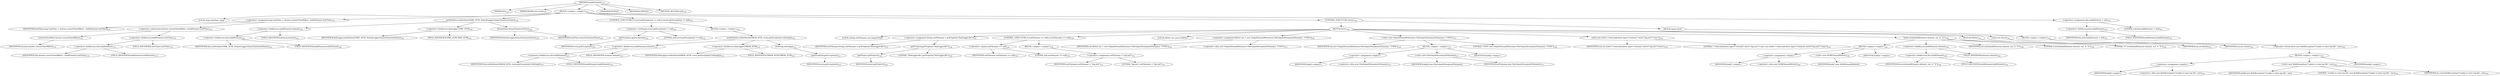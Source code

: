 digraph "buildFinished" {  
"209" [label = <(METHOD,buildFinished)<SUB>118</SUB>> ]
"210" [label = <(PARAM,this)<SUB>118</SUB>> ]
"211" [label = <(PARAM,BuildEvent event)<SUB>118</SUB>> ]
"212" [label = <(BLOCK,&lt;empty&gt;,&lt;empty&gt;)<SUB>118</SUB>> ]
"213" [label = <(LOCAL,long totalTime: long)> ]
"214" [label = <(&lt;operator&gt;.assignment,long totalTime = System.currentTimeMillis() - buildElement.startTime)<SUB>119</SUB>> ]
"215" [label = <(IDENTIFIER,totalTime,long totalTime = System.currentTimeMillis() - buildElement.startTime)<SUB>119</SUB>> ]
"216" [label = <(&lt;operator&gt;.subtraction,System.currentTimeMillis() - buildElement.startTime)<SUB>119</SUB>> ]
"217" [label = <(currentTimeMillis,System.currentTimeMillis())<SUB>119</SUB>> ]
"218" [label = <(IDENTIFIER,System,System.currentTimeMillis())<SUB>119</SUB>> ]
"219" [label = <(&lt;operator&gt;.fieldAccess,buildElement.startTime)<SUB>119</SUB>> ]
"220" [label = <(&lt;operator&gt;.fieldAccess,this.buildElement)<SUB>119</SUB>> ]
"221" [label = <(IDENTIFIER,this,System.currentTimeMillis() - buildElement.startTime)<SUB>119</SUB>> ]
"222" [label = <(FIELD_IDENTIFIER,buildElement,buildElement)<SUB>119</SUB>> ]
"223" [label = <(FIELD_IDENTIFIER,startTime,startTime)<SUB>119</SUB>> ]
"224" [label = <(setAttribute,setAttribute(TIME_ATTR, DefaultLogger.formatTime(totalTime)))<SUB>120</SUB>> ]
"225" [label = <(&lt;operator&gt;.fieldAccess,buildElement.element)<SUB>120</SUB>> ]
"226" [label = <(&lt;operator&gt;.fieldAccess,this.buildElement)<SUB>120</SUB>> ]
"227" [label = <(IDENTIFIER,this,setAttribute(TIME_ATTR, DefaultLogger.formatTime(totalTime)))<SUB>120</SUB>> ]
"228" [label = <(FIELD_IDENTIFIER,buildElement,buildElement)<SUB>120</SUB>> ]
"229" [label = <(FIELD_IDENTIFIER,element,element)<SUB>120</SUB>> ]
"230" [label = <(&lt;operator&gt;.fieldAccess,XmlLogger.TIME_ATTR)<SUB>120</SUB>> ]
"231" [label = <(IDENTIFIER,XmlLogger,setAttribute(TIME_ATTR, DefaultLogger.formatTime(totalTime)))<SUB>120</SUB>> ]
"232" [label = <(FIELD_IDENTIFIER,TIME_ATTR,TIME_ATTR)<SUB>120</SUB>> ]
"233" [label = <(formatTime,formatTime(totalTime))<SUB>120</SUB>> ]
"234" [label = <(IDENTIFIER,DefaultLogger,formatTime(totalTime))<SUB>120</SUB>> ]
"235" [label = <(IDENTIFIER,totalTime,formatTime(totalTime))<SUB>120</SUB>> ]
"236" [label = <(CONTROL_STRUCTURE,if (event.getException() != null),if (event.getException() != null))<SUB>122</SUB>> ]
"237" [label = <(&lt;operator&gt;.notEquals,event.getException() != null)<SUB>122</SUB>> ]
"238" [label = <(getException,getException())<SUB>122</SUB>> ]
"239" [label = <(IDENTIFIER,event,getException())<SUB>122</SUB>> ]
"240" [label = <(LITERAL,null,event.getException() != null)<SUB>122</SUB>> ]
"241" [label = <(BLOCK,&lt;empty&gt;,&lt;empty&gt;)<SUB>122</SUB>> ]
"242" [label = <(setAttribute,setAttribute(ERROR_ATTR, event.getException().toString()))<SUB>123</SUB>> ]
"243" [label = <(&lt;operator&gt;.fieldAccess,buildElement.element)<SUB>123</SUB>> ]
"244" [label = <(&lt;operator&gt;.fieldAccess,this.buildElement)<SUB>123</SUB>> ]
"245" [label = <(IDENTIFIER,this,setAttribute(ERROR_ATTR, event.getException().toString()))<SUB>123</SUB>> ]
"246" [label = <(FIELD_IDENTIFIER,buildElement,buildElement)<SUB>123</SUB>> ]
"247" [label = <(FIELD_IDENTIFIER,element,element)<SUB>123</SUB>> ]
"248" [label = <(&lt;operator&gt;.fieldAccess,XmlLogger.ERROR_ATTR)<SUB>123</SUB>> ]
"249" [label = <(IDENTIFIER,XmlLogger,setAttribute(ERROR_ATTR, event.getException().toString()))<SUB>123</SUB>> ]
"250" [label = <(FIELD_IDENTIFIER,ERROR_ATTR,ERROR_ATTR)<SUB>123</SUB>> ]
"251" [label = <(toString,toString())<SUB>123</SUB>> ]
"252" [label = <(getException,getException())<SUB>123</SUB>> ]
"253" [label = <(IDENTIFIER,event,getException())<SUB>123</SUB>> ]
"254" [label = <(CONTROL_STRUCTURE,try,try)<SUB>126</SUB>> ]
"255" [label = <(BLOCK,try,try)<SUB>126</SUB>> ]
"256" [label = <(LOCAL,String outFilename: java.lang.String)> ]
"257" [label = <(&lt;operator&gt;.assignment,String outFilename = getProperty(&quot;XmlLogger.file&quot;))<SUB>127</SUB>> ]
"258" [label = <(IDENTIFIER,outFilename,String outFilename = getProperty(&quot;XmlLogger.file&quot;))<SUB>127</SUB>> ]
"259" [label = <(getProperty,getProperty(&quot;XmlLogger.file&quot;))<SUB>128</SUB>> ]
"260" [label = <(getProject,getProject())<SUB>128</SUB>> ]
"261" [label = <(IDENTIFIER,event,getProject())<SUB>128</SUB>> ]
"262" [label = <(LITERAL,&quot;XmlLogger.file&quot;,getProperty(&quot;XmlLogger.file&quot;))<SUB>128</SUB>> ]
"263" [label = <(CONTROL_STRUCTURE,if (outFilename == null),if (outFilename == null))<SUB>130</SUB>> ]
"264" [label = <(&lt;operator&gt;.equals,outFilename == null)<SUB>130</SUB>> ]
"265" [label = <(IDENTIFIER,outFilename,outFilename == null)<SUB>130</SUB>> ]
"266" [label = <(LITERAL,null,outFilename == null)<SUB>130</SUB>> ]
"267" [label = <(BLOCK,&lt;empty&gt;,&lt;empty&gt;)<SUB>130</SUB>> ]
"268" [label = <(&lt;operator&gt;.assignment,outFilename = &quot;log.xml&quot;)<SUB>131</SUB>> ]
"269" [label = <(IDENTIFIER,outFilename,outFilename = &quot;log.xml&quot;)<SUB>131</SUB>> ]
"270" [label = <(LITERAL,&quot;log.xml&quot;,outFilename = &quot;log.xml&quot;)<SUB>131</SUB>> ]
"17" [label = <(LOCAL,Writer out: java.io.Writer)> ]
"271" [label = <(&lt;operator&gt;.assignment,Writer out = new OutputStreamWriter(new FileOutputStream(outFilename), &quot;UTF8&quot;))<SUB>136</SUB>> ]
"272" [label = <(IDENTIFIER,out,Writer out = new OutputStreamWriter(new FileOutputStream(outFilename), &quot;UTF8&quot;))<SUB>136</SUB>> ]
"273" [label = <(&lt;operator&gt;.alloc,new OutputStreamWriter(new FileOutputStream(outFilename), &quot;UTF8&quot;))<SUB>137</SUB>> ]
"274" [label = <(&lt;init&gt;,new OutputStreamWriter(new FileOutputStream(outFilename), &quot;UTF8&quot;))<SUB>137</SUB>> ]
"16" [label = <(IDENTIFIER,out,new OutputStreamWriter(new FileOutputStream(outFilename), &quot;UTF8&quot;))<SUB>136</SUB>> ]
"275" [label = <(BLOCK,&lt;empty&gt;,&lt;empty&gt;)<SUB>137</SUB>> ]
"276" [label = <(&lt;operator&gt;.assignment,&lt;empty&gt;)> ]
"277" [label = <(IDENTIFIER,$obj5,&lt;empty&gt;)> ]
"278" [label = <(&lt;operator&gt;.alloc,new FileOutputStream(outFilename))<SUB>137</SUB>> ]
"279" [label = <(&lt;init&gt;,new FileOutputStream(outFilename))<SUB>137</SUB>> ]
"280" [label = <(IDENTIFIER,$obj5,new FileOutputStream(outFilename))> ]
"281" [label = <(IDENTIFIER,outFilename,new FileOutputStream(outFilename))<SUB>137</SUB>> ]
"282" [label = <(IDENTIFIER,$obj5,&lt;empty&gt;)> ]
"283" [label = <(LITERAL,&quot;UTF8&quot;,new OutputStreamWriter(new FileOutputStream(outFilename), &quot;UTF8&quot;))<SUB>138</SUB>> ]
"284" [label = <(write,out.write(&quot;&lt;?xml:stylesheet type=\&quot;text/xsl\&quot; href=\&quot;log.xsl\&quot;?&gt;\n\n&quot;))<SUB>139</SUB>> ]
"285" [label = <(IDENTIFIER,out,out.write(&quot;&lt;?xml:stylesheet type=\&quot;text/xsl\&quot; href=\&quot;log.xsl\&quot;?&gt;\n\n&quot;))<SUB>139</SUB>> ]
"286" [label = <(LITERAL,&quot;&lt;?xml:stylesheet type=\&quot;text/xsl\&quot; href=\&quot;log.xsl\&quot;?&gt;\n\n&quot;,out.write(&quot;&lt;?xml:stylesheet type=\&quot;text/xsl\&quot; href=\&quot;log.xsl\&quot;?&gt;\n\n&quot;))<SUB>139</SUB>> ]
"287" [label = <(write,write(buildElement.element, out, 0, &quot;\t&quot;))<SUB>140</SUB>> ]
"288" [label = <(BLOCK,&lt;empty&gt;,&lt;empty&gt;)<SUB>140</SUB>> ]
"289" [label = <(&lt;operator&gt;.assignment,&lt;empty&gt;)> ]
"290" [label = <(IDENTIFIER,$obj7,&lt;empty&gt;)> ]
"291" [label = <(&lt;operator&gt;.alloc,new DOMElementWriter())<SUB>140</SUB>> ]
"292" [label = <(&lt;init&gt;,new DOMElementWriter())<SUB>140</SUB>> ]
"293" [label = <(IDENTIFIER,$obj7,new DOMElementWriter())> ]
"294" [label = <(IDENTIFIER,$obj7,&lt;empty&gt;)> ]
"295" [label = <(&lt;operator&gt;.fieldAccess,buildElement.element)<SUB>140</SUB>> ]
"296" [label = <(&lt;operator&gt;.fieldAccess,this.buildElement)<SUB>140</SUB>> ]
"297" [label = <(IDENTIFIER,this,write(buildElement.element, out, 0, &quot;\t&quot;))<SUB>140</SUB>> ]
"298" [label = <(FIELD_IDENTIFIER,buildElement,buildElement)<SUB>140</SUB>> ]
"299" [label = <(FIELD_IDENTIFIER,element,element)<SUB>140</SUB>> ]
"300" [label = <(IDENTIFIER,out,write(buildElement.element, out, 0, &quot;\t&quot;))<SUB>140</SUB>> ]
"301" [label = <(LITERAL,0,write(buildElement.element, out, 0, &quot;\t&quot;))<SUB>140</SUB>> ]
"302" [label = <(LITERAL,&quot;\t&quot;,write(buildElement.element, out, 0, &quot;\t&quot;))<SUB>140</SUB>> ]
"303" [label = <(flush,out.flush())<SUB>141</SUB>> ]
"304" [label = <(IDENTIFIER,out,out.flush())<SUB>141</SUB>> ]
"305" [label = <(close,out.close())<SUB>142</SUB>> ]
"306" [label = <(IDENTIFIER,out,out.close())<SUB>142</SUB>> ]
"307" [label = <(BLOCK,catch,catch)> ]
"308" [label = <(BLOCK,&lt;empty&gt;,&lt;empty&gt;)<SUB>144</SUB>> ]
"309" [label = <(&lt;operator&gt;.throw,throw new BuildException(&quot;Unable to close log file&quot;, exc);)<SUB>145</SUB>> ]
"310" [label = <(BLOCK,&lt;empty&gt;,&lt;empty&gt;)<SUB>145</SUB>> ]
"311" [label = <(&lt;operator&gt;.assignment,&lt;empty&gt;)> ]
"312" [label = <(IDENTIFIER,$obj8,&lt;empty&gt;)> ]
"313" [label = <(&lt;operator&gt;.alloc,new BuildException(&quot;Unable to close log file&quot;, exc))<SUB>145</SUB>> ]
"314" [label = <(&lt;init&gt;,new BuildException(&quot;Unable to close log file&quot;, exc))<SUB>145</SUB>> ]
"315" [label = <(IDENTIFIER,$obj8,new BuildException(&quot;Unable to close log file&quot;, exc))> ]
"316" [label = <(LITERAL,&quot;Unable to close log file&quot;,new BuildException(&quot;Unable to close log file&quot;, exc))<SUB>145</SUB>> ]
"317" [label = <(IDENTIFIER,exc,new BuildException(&quot;Unable to close log file&quot;, exc))<SUB>145</SUB>> ]
"318" [label = <(IDENTIFIER,$obj8,&lt;empty&gt;)> ]
"319" [label = <(&lt;operator&gt;.assignment,this.buildElement = null)<SUB>147</SUB>> ]
"320" [label = <(&lt;operator&gt;.fieldAccess,this.buildElement)<SUB>147</SUB>> ]
"321" [label = <(IDENTIFIER,this,this.buildElement = null)<SUB>147</SUB>> ]
"322" [label = <(FIELD_IDENTIFIER,buildElement,buildElement)<SUB>147</SUB>> ]
"323" [label = <(LITERAL,null,this.buildElement = null)<SUB>147</SUB>> ]
"324" [label = <(MODIFIER,PUBLIC)> ]
"325" [label = <(MODIFIER,VIRTUAL)> ]
"326" [label = <(METHOD_RETURN,void)<SUB>118</SUB>> ]
  "209" -> "210" 
  "209" -> "211" 
  "209" -> "212" 
  "209" -> "324" 
  "209" -> "325" 
  "209" -> "326" 
  "212" -> "213" 
  "212" -> "214" 
  "212" -> "224" 
  "212" -> "236" 
  "212" -> "254" 
  "212" -> "319" 
  "214" -> "215" 
  "214" -> "216" 
  "216" -> "217" 
  "216" -> "219" 
  "217" -> "218" 
  "219" -> "220" 
  "219" -> "223" 
  "220" -> "221" 
  "220" -> "222" 
  "224" -> "225" 
  "224" -> "230" 
  "224" -> "233" 
  "225" -> "226" 
  "225" -> "229" 
  "226" -> "227" 
  "226" -> "228" 
  "230" -> "231" 
  "230" -> "232" 
  "233" -> "234" 
  "233" -> "235" 
  "236" -> "237" 
  "236" -> "241" 
  "237" -> "238" 
  "237" -> "240" 
  "238" -> "239" 
  "241" -> "242" 
  "242" -> "243" 
  "242" -> "248" 
  "242" -> "251" 
  "243" -> "244" 
  "243" -> "247" 
  "244" -> "245" 
  "244" -> "246" 
  "248" -> "249" 
  "248" -> "250" 
  "251" -> "252" 
  "252" -> "253" 
  "254" -> "255" 
  "254" -> "307" 
  "255" -> "256" 
  "255" -> "257" 
  "255" -> "263" 
  "255" -> "17" 
  "255" -> "271" 
  "255" -> "274" 
  "255" -> "284" 
  "255" -> "287" 
  "255" -> "303" 
  "255" -> "305" 
  "257" -> "258" 
  "257" -> "259" 
  "259" -> "260" 
  "259" -> "262" 
  "260" -> "261" 
  "263" -> "264" 
  "263" -> "267" 
  "264" -> "265" 
  "264" -> "266" 
  "267" -> "268" 
  "268" -> "269" 
  "268" -> "270" 
  "271" -> "272" 
  "271" -> "273" 
  "274" -> "16" 
  "274" -> "275" 
  "274" -> "283" 
  "275" -> "276" 
  "275" -> "279" 
  "275" -> "282" 
  "276" -> "277" 
  "276" -> "278" 
  "279" -> "280" 
  "279" -> "281" 
  "284" -> "285" 
  "284" -> "286" 
  "287" -> "288" 
  "287" -> "295" 
  "287" -> "300" 
  "287" -> "301" 
  "287" -> "302" 
  "288" -> "289" 
  "288" -> "292" 
  "288" -> "294" 
  "289" -> "290" 
  "289" -> "291" 
  "292" -> "293" 
  "295" -> "296" 
  "295" -> "299" 
  "296" -> "297" 
  "296" -> "298" 
  "303" -> "304" 
  "305" -> "306" 
  "307" -> "308" 
  "308" -> "309" 
  "309" -> "310" 
  "310" -> "311" 
  "310" -> "314" 
  "310" -> "318" 
  "311" -> "312" 
  "311" -> "313" 
  "314" -> "315" 
  "314" -> "316" 
  "314" -> "317" 
  "319" -> "320" 
  "319" -> "323" 
  "320" -> "321" 
  "320" -> "322" 
}
